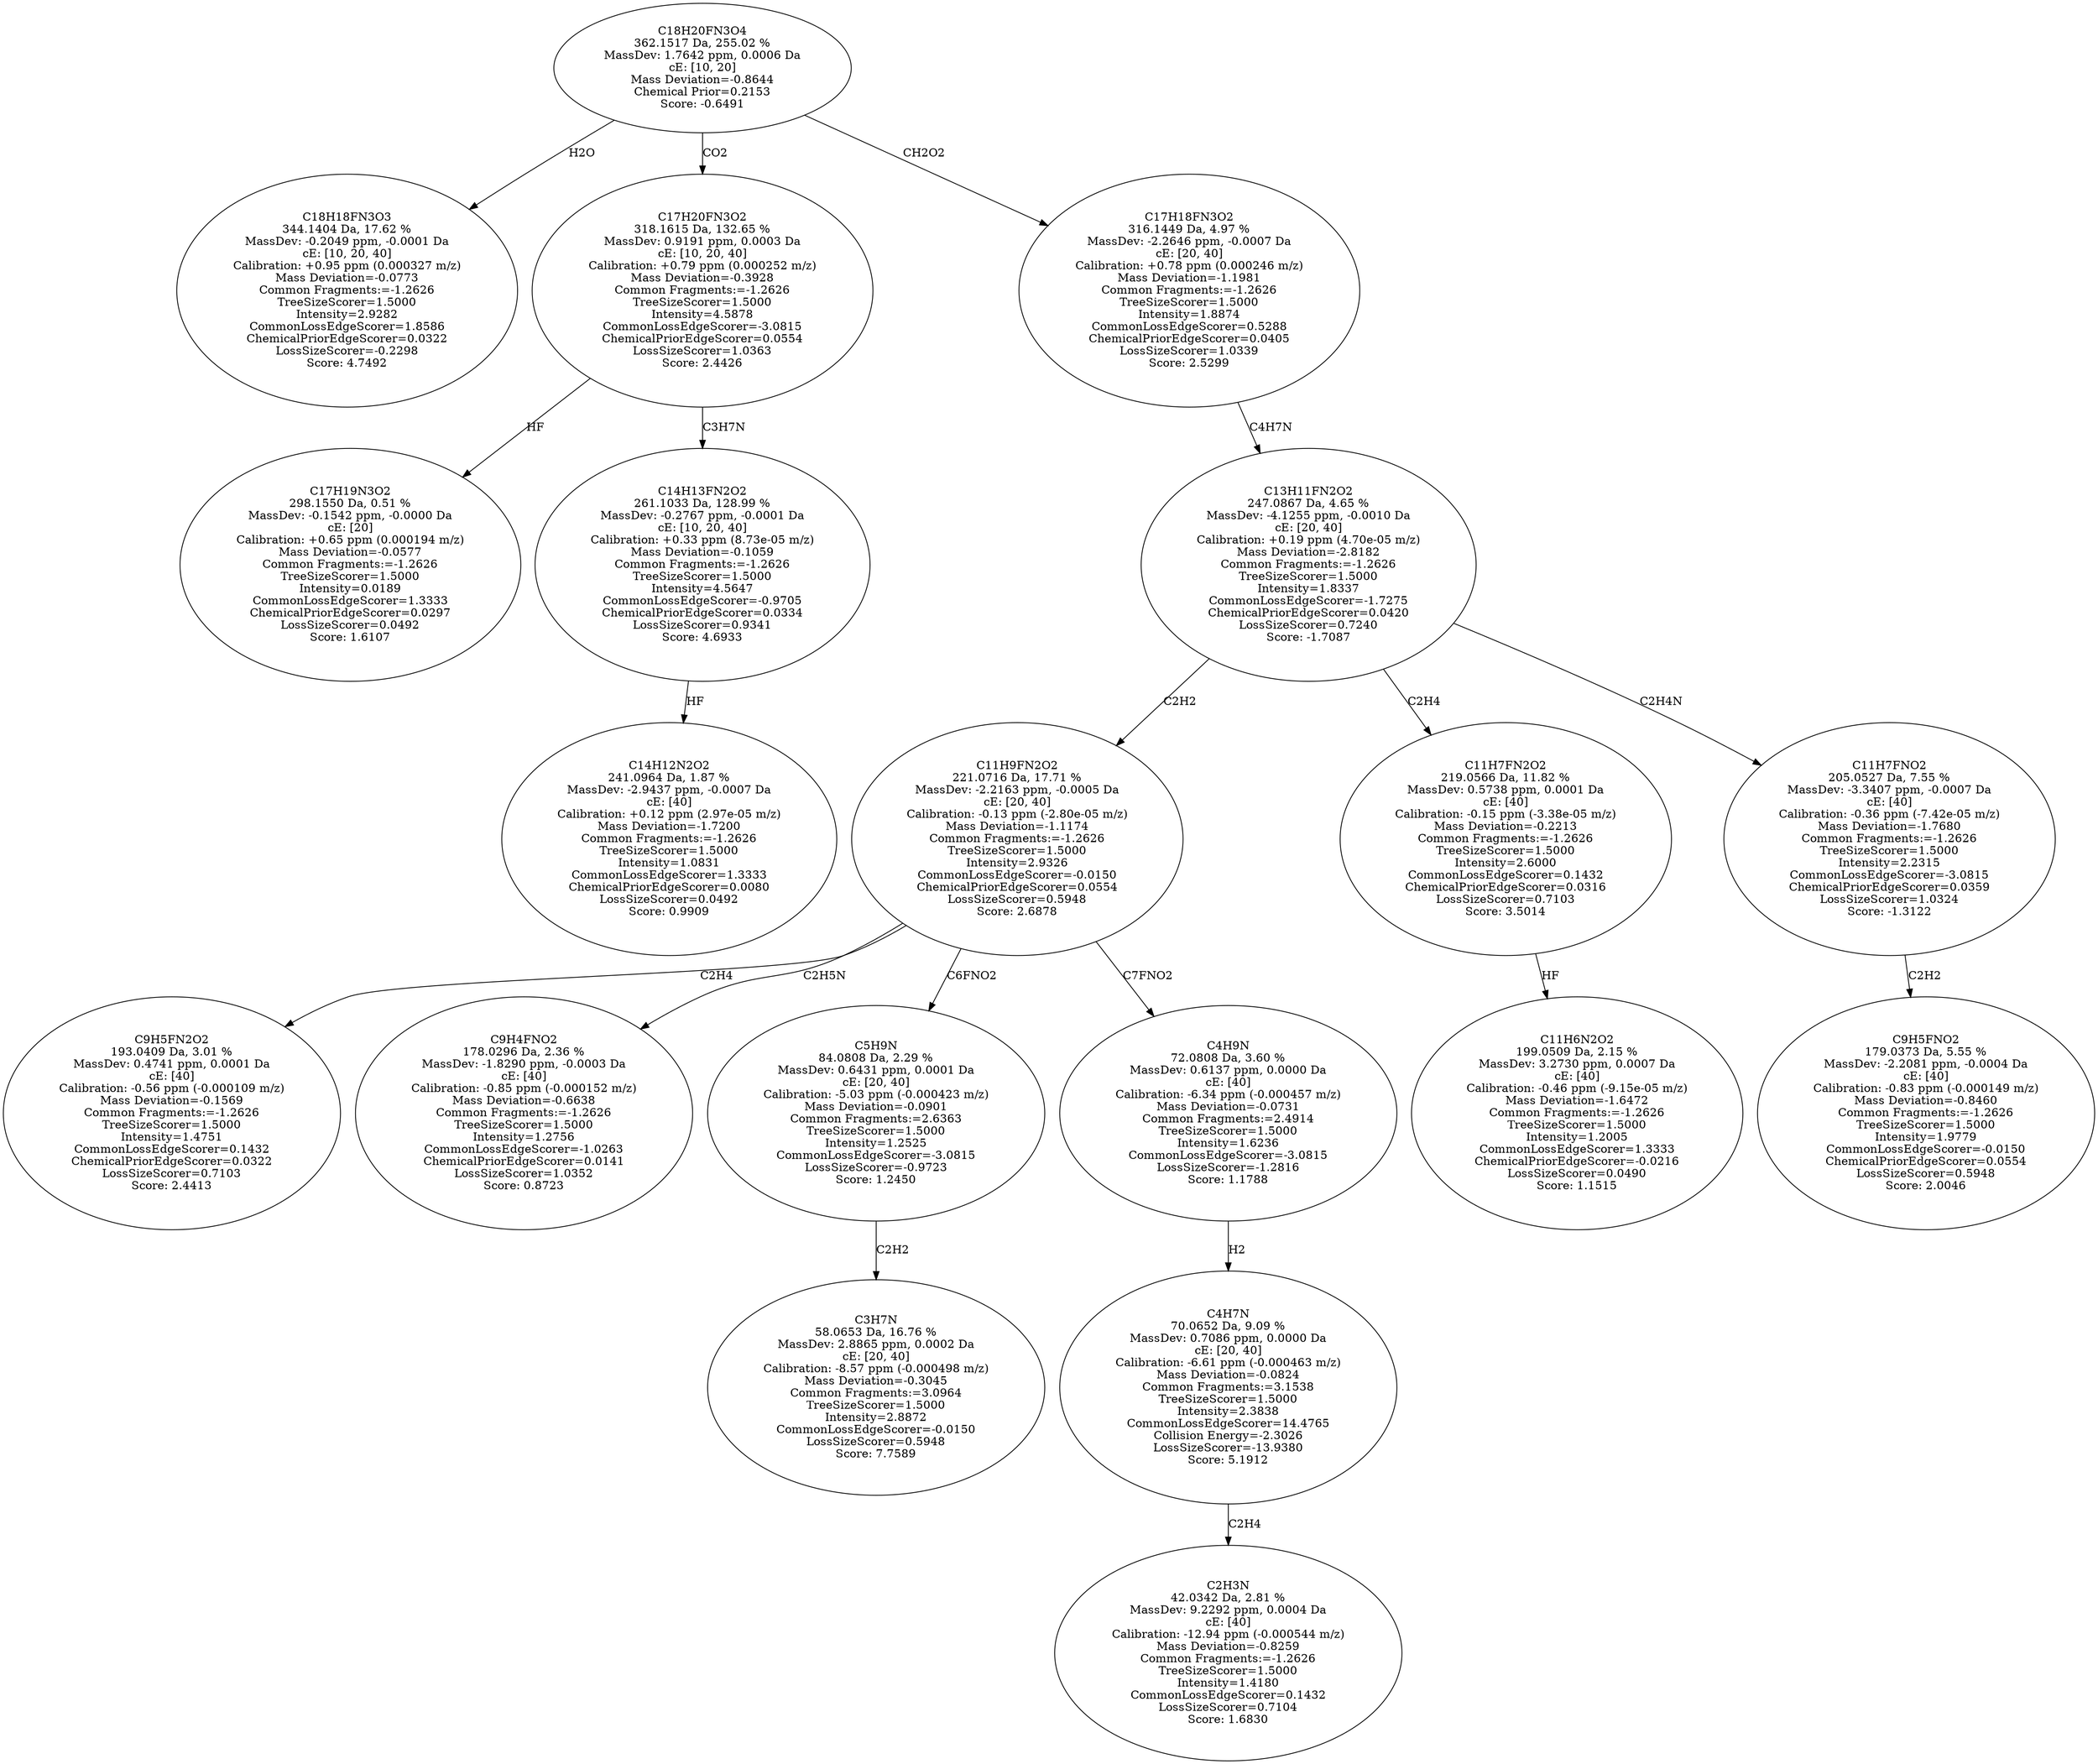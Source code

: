 strict digraph {
v1 [label="C18H18FN3O3\n344.1404 Da, 17.62 %\nMassDev: -0.2049 ppm, -0.0001 Da\ncE: [10, 20, 40]\nCalibration: +0.95 ppm (0.000327 m/z)\nMass Deviation=-0.0773\nCommon Fragments:=-1.2626\nTreeSizeScorer=1.5000\nIntensity=2.9282\nCommonLossEdgeScorer=1.8586\nChemicalPriorEdgeScorer=0.0322\nLossSizeScorer=-0.2298\nScore: 4.7492"];
v2 [label="C17H19N3O2\n298.1550 Da, 0.51 %\nMassDev: -0.1542 ppm, -0.0000 Da\ncE: [20]\nCalibration: +0.65 ppm (0.000194 m/z)\nMass Deviation=-0.0577\nCommon Fragments:=-1.2626\nTreeSizeScorer=1.5000\nIntensity=0.0189\nCommonLossEdgeScorer=1.3333\nChemicalPriorEdgeScorer=0.0297\nLossSizeScorer=0.0492\nScore: 1.6107"];
v3 [label="C14H12N2O2\n241.0964 Da, 1.87 %\nMassDev: -2.9437 ppm, -0.0007 Da\ncE: [40]\nCalibration: +0.12 ppm (2.97e-05 m/z)\nMass Deviation=-1.7200\nCommon Fragments:=-1.2626\nTreeSizeScorer=1.5000\nIntensity=1.0831\nCommonLossEdgeScorer=1.3333\nChemicalPriorEdgeScorer=0.0080\nLossSizeScorer=0.0492\nScore: 0.9909"];
v4 [label="C14H13FN2O2\n261.1033 Da, 128.99 %\nMassDev: -0.2767 ppm, -0.0001 Da\ncE: [10, 20, 40]\nCalibration: +0.33 ppm (8.73e-05 m/z)\nMass Deviation=-0.1059\nCommon Fragments:=-1.2626\nTreeSizeScorer=1.5000\nIntensity=4.5647\nCommonLossEdgeScorer=-0.9705\nChemicalPriorEdgeScorer=0.0334\nLossSizeScorer=0.9341\nScore: 4.6933"];
v5 [label="C17H20FN3O2\n318.1615 Da, 132.65 %\nMassDev: 0.9191 ppm, 0.0003 Da\ncE: [10, 20, 40]\nCalibration: +0.79 ppm (0.000252 m/z)\nMass Deviation=-0.3928\nCommon Fragments:=-1.2626\nTreeSizeScorer=1.5000\nIntensity=4.5878\nCommonLossEdgeScorer=-3.0815\nChemicalPriorEdgeScorer=0.0554\nLossSizeScorer=1.0363\nScore: 2.4426"];
v6 [label="C9H5FN2O2\n193.0409 Da, 3.01 %\nMassDev: 0.4741 ppm, 0.0001 Da\ncE: [40]\nCalibration: -0.56 ppm (-0.000109 m/z)\nMass Deviation=-0.1569\nCommon Fragments:=-1.2626\nTreeSizeScorer=1.5000\nIntensity=1.4751\nCommonLossEdgeScorer=0.1432\nChemicalPriorEdgeScorer=0.0322\nLossSizeScorer=0.7103\nScore: 2.4413"];
v7 [label="C9H4FNO2\n178.0296 Da, 2.36 %\nMassDev: -1.8290 ppm, -0.0003 Da\ncE: [40]\nCalibration: -0.85 ppm (-0.000152 m/z)\nMass Deviation=-0.6638\nCommon Fragments:=-1.2626\nTreeSizeScorer=1.5000\nIntensity=1.2756\nCommonLossEdgeScorer=-1.0263\nChemicalPriorEdgeScorer=0.0141\nLossSizeScorer=1.0352\nScore: 0.8723"];
v8 [label="C3H7N\n58.0653 Da, 16.76 %\nMassDev: 2.8865 ppm, 0.0002 Da\ncE: [20, 40]\nCalibration: -8.57 ppm (-0.000498 m/z)\nMass Deviation=-0.3045\nCommon Fragments:=3.0964\nTreeSizeScorer=1.5000\nIntensity=2.8872\nCommonLossEdgeScorer=-0.0150\nLossSizeScorer=0.5948\nScore: 7.7589"];
v9 [label="C5H9N\n84.0808 Da, 2.29 %\nMassDev: 0.6431 ppm, 0.0001 Da\ncE: [20, 40]\nCalibration: -5.03 ppm (-0.000423 m/z)\nMass Deviation=-0.0901\nCommon Fragments:=2.6363\nTreeSizeScorer=1.5000\nIntensity=1.2525\nCommonLossEdgeScorer=-3.0815\nLossSizeScorer=-0.9723\nScore: 1.2450"];
v10 [label="C2H3N\n42.0342 Da, 2.81 %\nMassDev: 9.2292 ppm, 0.0004 Da\ncE: [40]\nCalibration: -12.94 ppm (-0.000544 m/z)\nMass Deviation=-0.8259\nCommon Fragments:=-1.2626\nTreeSizeScorer=1.5000\nIntensity=1.4180\nCommonLossEdgeScorer=0.1432\nLossSizeScorer=0.7104\nScore: 1.6830"];
v11 [label="C4H7N\n70.0652 Da, 9.09 %\nMassDev: 0.7086 ppm, 0.0000 Da\ncE: [20, 40]\nCalibration: -6.61 ppm (-0.000463 m/z)\nMass Deviation=-0.0824\nCommon Fragments:=3.1538\nTreeSizeScorer=1.5000\nIntensity=2.3838\nCommonLossEdgeScorer=14.4765\nCollision Energy=-2.3026\nLossSizeScorer=-13.9380\nScore: 5.1912"];
v12 [label="C4H9N\n72.0808 Da, 3.60 %\nMassDev: 0.6137 ppm, 0.0000 Da\ncE: [40]\nCalibration: -6.34 ppm (-0.000457 m/z)\nMass Deviation=-0.0731\nCommon Fragments:=2.4914\nTreeSizeScorer=1.5000\nIntensity=1.6236\nCommonLossEdgeScorer=-3.0815\nLossSizeScorer=-1.2816\nScore: 1.1788"];
v13 [label="C11H9FN2O2\n221.0716 Da, 17.71 %\nMassDev: -2.2163 ppm, -0.0005 Da\ncE: [20, 40]\nCalibration: -0.13 ppm (-2.80e-05 m/z)\nMass Deviation=-1.1174\nCommon Fragments:=-1.2626\nTreeSizeScorer=1.5000\nIntensity=2.9326\nCommonLossEdgeScorer=-0.0150\nChemicalPriorEdgeScorer=0.0554\nLossSizeScorer=0.5948\nScore: 2.6878"];
v14 [label="C11H6N2O2\n199.0509 Da, 2.15 %\nMassDev: 3.2730 ppm, 0.0007 Da\ncE: [40]\nCalibration: -0.46 ppm (-9.15e-05 m/z)\nMass Deviation=-1.6472\nCommon Fragments:=-1.2626\nTreeSizeScorer=1.5000\nIntensity=1.2005\nCommonLossEdgeScorer=1.3333\nChemicalPriorEdgeScorer=-0.0216\nLossSizeScorer=0.0490\nScore: 1.1515"];
v15 [label="C11H7FN2O2\n219.0566 Da, 11.82 %\nMassDev: 0.5738 ppm, 0.0001 Da\ncE: [40]\nCalibration: -0.15 ppm (-3.38e-05 m/z)\nMass Deviation=-0.2213\nCommon Fragments:=-1.2626\nTreeSizeScorer=1.5000\nIntensity=2.6000\nCommonLossEdgeScorer=0.1432\nChemicalPriorEdgeScorer=0.0316\nLossSizeScorer=0.7103\nScore: 3.5014"];
v16 [label="C9H5FNO2\n179.0373 Da, 5.55 %\nMassDev: -2.2081 ppm, -0.0004 Da\ncE: [40]\nCalibration: -0.83 ppm (-0.000149 m/z)\nMass Deviation=-0.8460\nCommon Fragments:=-1.2626\nTreeSizeScorer=1.5000\nIntensity=1.9779\nCommonLossEdgeScorer=-0.0150\nChemicalPriorEdgeScorer=0.0554\nLossSizeScorer=0.5948\nScore: 2.0046"];
v17 [label="C11H7FNO2\n205.0527 Da, 7.55 %\nMassDev: -3.3407 ppm, -0.0007 Da\ncE: [40]\nCalibration: -0.36 ppm (-7.42e-05 m/z)\nMass Deviation=-1.7680\nCommon Fragments:=-1.2626\nTreeSizeScorer=1.5000\nIntensity=2.2315\nCommonLossEdgeScorer=-3.0815\nChemicalPriorEdgeScorer=0.0359\nLossSizeScorer=1.0324\nScore: -1.3122"];
v18 [label="C13H11FN2O2\n247.0867 Da, 4.65 %\nMassDev: -4.1255 ppm, -0.0010 Da\ncE: [20, 40]\nCalibration: +0.19 ppm (4.70e-05 m/z)\nMass Deviation=-2.8182\nCommon Fragments:=-1.2626\nTreeSizeScorer=1.5000\nIntensity=1.8337\nCommonLossEdgeScorer=-1.7275\nChemicalPriorEdgeScorer=0.0420\nLossSizeScorer=0.7240\nScore: -1.7087"];
v19 [label="C17H18FN3O2\n316.1449 Da, 4.97 %\nMassDev: -2.2646 ppm, -0.0007 Da\ncE: [20, 40]\nCalibration: +0.78 ppm (0.000246 m/z)\nMass Deviation=-1.1981\nCommon Fragments:=-1.2626\nTreeSizeScorer=1.5000\nIntensity=1.8874\nCommonLossEdgeScorer=0.5288\nChemicalPriorEdgeScorer=0.0405\nLossSizeScorer=1.0339\nScore: 2.5299"];
v20 [label="C18H20FN3O4\n362.1517 Da, 255.02 %\nMassDev: 1.7642 ppm, 0.0006 Da\ncE: [10, 20]\nMass Deviation=-0.8644\nChemical Prior=0.2153\nScore: -0.6491"];
v20 -> v1 [label="H2O"];
v5 -> v2 [label="HF"];
v4 -> v3 [label="HF"];
v5 -> v4 [label="C3H7N"];
v20 -> v5 [label="CO2"];
v13 -> v6 [label="C2H4"];
v13 -> v7 [label="C2H5N"];
v9 -> v8 [label="C2H2"];
v13 -> v9 [label="C6FNO2"];
v11 -> v10 [label="C2H4"];
v12 -> v11 [label="H2"];
v13 -> v12 [label="C7FNO2"];
v18 -> v13 [label="C2H2"];
v15 -> v14 [label="HF"];
v18 -> v15 [label="C2H4"];
v17 -> v16 [label="C2H2"];
v18 -> v17 [label="C2H4N"];
v19 -> v18 [label="C4H7N"];
v20 -> v19 [label="CH2O2"];
}